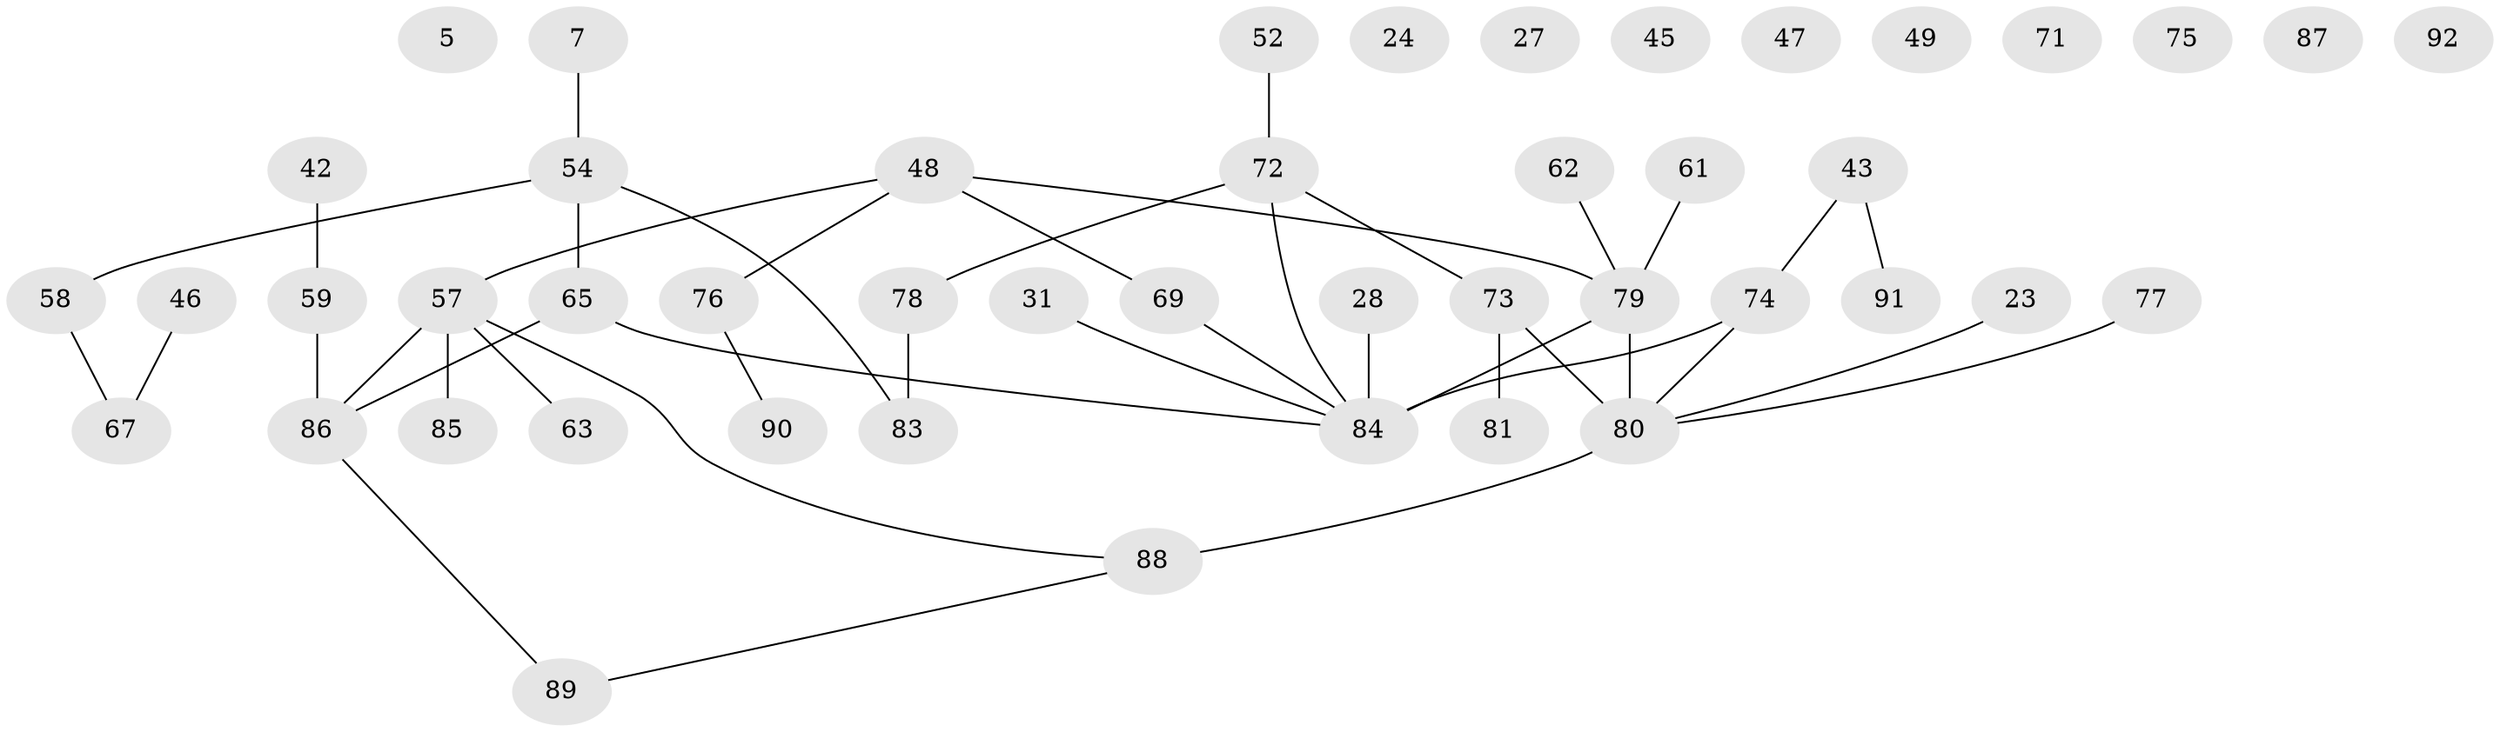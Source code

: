 // original degree distribution, {2: 0.2608695652173913, 3: 0.25, 0: 0.08695652173913043, 1: 0.29347826086956524, 4: 0.08695652173913043, 5: 0.021739130434782608}
// Generated by graph-tools (version 1.1) at 2025/40/03/09/25 04:40:07]
// undirected, 46 vertices, 42 edges
graph export_dot {
graph [start="1"]
  node [color=gray90,style=filled];
  5;
  7;
  23;
  24;
  27;
  28;
  31;
  42;
  43;
  45 [super="+34"];
  46;
  47 [super="+36"];
  48 [super="+1+2"];
  49;
  52;
  54;
  57 [super="+16+51"];
  58 [super="+35"];
  59;
  61 [super="+15"];
  62;
  63;
  65 [super="+3"];
  67;
  69 [super="+41"];
  71;
  72 [super="+18+68+38"];
  73 [super="+44"];
  74 [super="+13"];
  75;
  76;
  77;
  78;
  79 [super="+30+66+25+37+53"];
  80 [super="+9+60"];
  81;
  83 [super="+11+19+55"];
  84 [super="+70+82"];
  85;
  86 [super="+56+14"];
  87;
  88 [super="+20"];
  89 [super="+6+39"];
  90;
  91;
  92;
  7 -- 54;
  23 -- 80;
  28 -- 84;
  31 -- 84;
  42 -- 59;
  43 -- 91;
  43 -- 74;
  46 -- 67;
  48 -- 69;
  48 -- 76;
  48 -- 79;
  48 -- 57;
  52 -- 72;
  54 -- 65 [weight=2];
  54 -- 83;
  54 -- 58;
  57 -- 63;
  57 -- 86;
  57 -- 88;
  57 -- 85;
  58 -- 67;
  59 -- 86;
  61 -- 79;
  62 -- 79;
  65 -- 84;
  65 -- 86;
  69 -- 84;
  72 -- 73;
  72 -- 78;
  72 -- 84;
  73 -- 80;
  73 -- 81;
  74 -- 84 [weight=3];
  74 -- 80;
  76 -- 90;
  77 -- 80;
  78 -- 83;
  79 -- 80;
  79 -- 84 [weight=2];
  80 -- 88 [weight=2];
  86 -- 89;
  88 -- 89;
}
